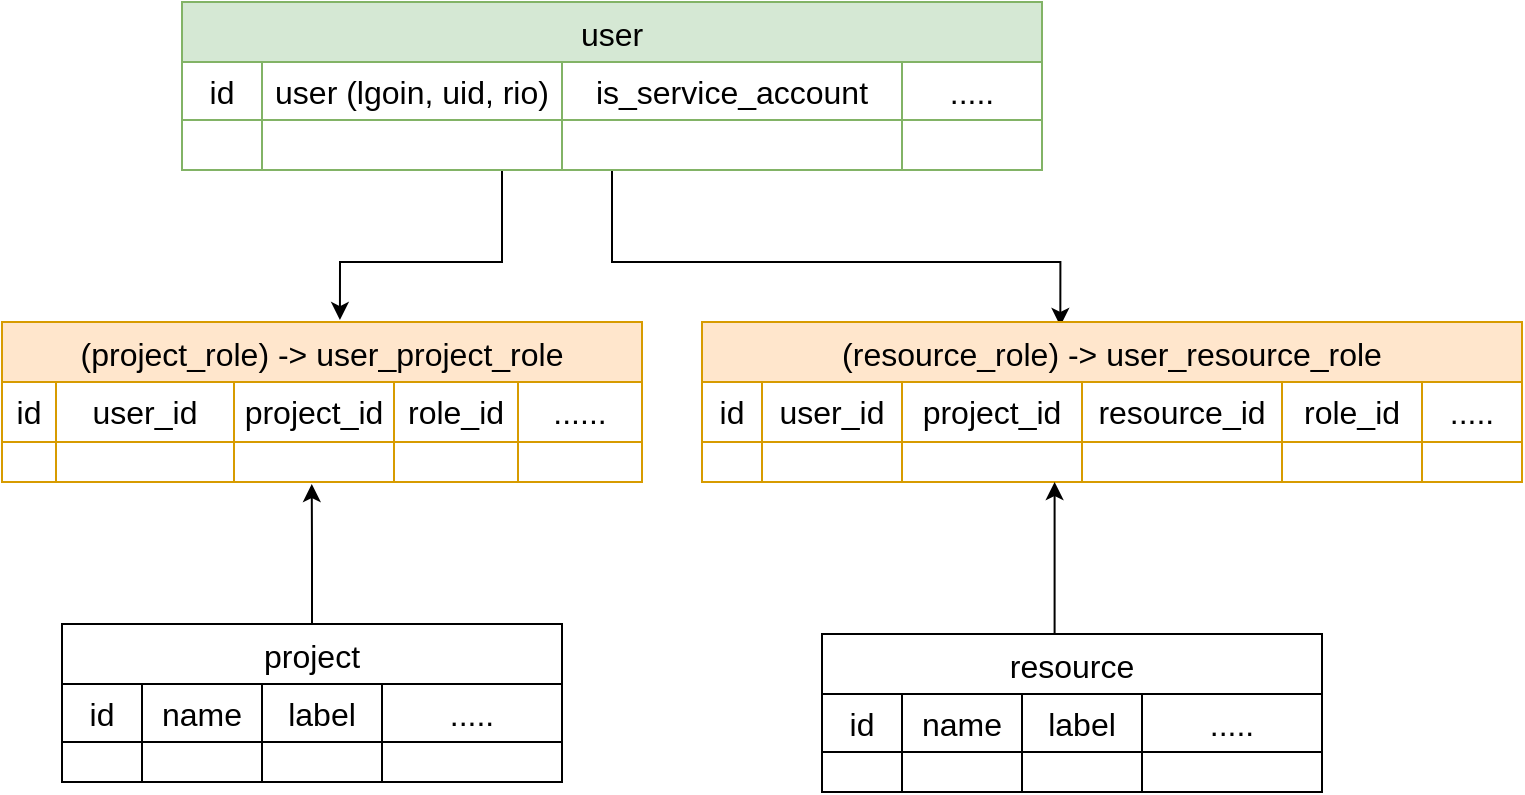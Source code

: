 <mxfile version="21.3.6" type="github">
  <diagram name="Page-1" id="wPlq_lcVkm64fLIbKGpa">
    <mxGraphModel dx="1949" dy="765" grid="1" gridSize="10" guides="1" tooltips="1" connect="1" arrows="1" fold="1" page="1" pageScale="1" pageWidth="827" pageHeight="1169" math="0" shadow="0">
      <root>
        <mxCell id="0" />
        <mxCell id="1" parent="0" />
        <mxCell id="HjZwm3_lMUPSO9mRjGWS-148" style="edgeStyle=orthogonalEdgeStyle;rounded=0;orthogonalLoop=1;jettySize=auto;html=1;exitX=0.5;exitY=1;exitDx=0;exitDy=0;entryX=0.528;entryY=-0.012;entryDx=0;entryDy=0;entryPerimeter=0;" edge="1" parent="1" source="HjZwm3_lMUPSO9mRjGWS-38" target="HjZwm3_lMUPSO9mRjGWS-56">
          <mxGeometry relative="1" as="geometry">
            <Array as="points">
              <mxPoint x="100" y="274" />
              <mxPoint x="100" y="320" />
              <mxPoint x="19" y="320" />
            </Array>
          </mxGeometry>
        </mxCell>
        <mxCell id="HjZwm3_lMUPSO9mRjGWS-153" style="edgeStyle=orthogonalEdgeStyle;rounded=0;orthogonalLoop=1;jettySize=auto;html=1;entryX=0.437;entryY=0.025;entryDx=0;entryDy=0;entryPerimeter=0;" edge="1" parent="1" source="HjZwm3_lMUPSO9mRjGWS-38" target="HjZwm3_lMUPSO9mRjGWS-89">
          <mxGeometry relative="1" as="geometry">
            <Array as="points">
              <mxPoint x="155" y="320" />
              <mxPoint x="379" y="320" />
            </Array>
          </mxGeometry>
        </mxCell>
        <mxCell id="HjZwm3_lMUPSO9mRjGWS-38" value="user" style="shape=table;startSize=30;container=1;collapsible=0;childLayout=tableLayout;strokeColor=#82b366;fontSize=16;fillColor=#d5e8d4;" vertex="1" parent="1">
          <mxGeometry x="-60" y="190" width="430" height="84" as="geometry" />
        </mxCell>
        <mxCell id="HjZwm3_lMUPSO9mRjGWS-39" value="" style="shape=tableRow;horizontal=0;startSize=0;swimlaneHead=0;swimlaneBody=0;strokeColor=inherit;top=0;left=0;bottom=0;right=0;collapsible=0;dropTarget=0;fillColor=none;points=[[0,0.5],[1,0.5]];portConstraint=eastwest;fontSize=16;" vertex="1" parent="HjZwm3_lMUPSO9mRjGWS-38">
          <mxGeometry y="30" width="430" height="29" as="geometry" />
        </mxCell>
        <mxCell id="HjZwm3_lMUPSO9mRjGWS-40" value="id" style="shape=partialRectangle;html=1;whiteSpace=wrap;connectable=0;strokeColor=inherit;overflow=hidden;fillColor=none;top=0;left=0;bottom=0;right=0;pointerEvents=1;fontSize=16;" vertex="1" parent="HjZwm3_lMUPSO9mRjGWS-39">
          <mxGeometry width="40" height="29" as="geometry">
            <mxRectangle width="40" height="29" as="alternateBounds" />
          </mxGeometry>
        </mxCell>
        <mxCell id="HjZwm3_lMUPSO9mRjGWS-41" value="&lt;div&gt;user (lgoin, uid, rio)&lt;/div&gt;" style="shape=partialRectangle;html=1;whiteSpace=wrap;connectable=0;strokeColor=inherit;overflow=hidden;fillColor=none;top=0;left=0;bottom=0;right=0;pointerEvents=1;fontSize=16;" vertex="1" parent="HjZwm3_lMUPSO9mRjGWS-39">
          <mxGeometry x="40" width="150" height="29" as="geometry">
            <mxRectangle width="150" height="29" as="alternateBounds" />
          </mxGeometry>
        </mxCell>
        <mxCell id="HjZwm3_lMUPSO9mRjGWS-42" value="is_service_account" style="shape=partialRectangle;html=1;whiteSpace=wrap;connectable=0;strokeColor=inherit;overflow=hidden;fillColor=none;top=0;left=0;bottom=0;right=0;pointerEvents=1;fontSize=16;" vertex="1" parent="HjZwm3_lMUPSO9mRjGWS-39">
          <mxGeometry x="190" width="170" height="29" as="geometry">
            <mxRectangle width="170" height="29" as="alternateBounds" />
          </mxGeometry>
        </mxCell>
        <mxCell id="HjZwm3_lMUPSO9mRjGWS-52" value="....." style="shape=partialRectangle;html=1;whiteSpace=wrap;connectable=0;strokeColor=inherit;overflow=hidden;fillColor=none;top=0;left=0;bottom=0;right=0;pointerEvents=1;fontSize=16;" vertex="1" parent="HjZwm3_lMUPSO9mRjGWS-39">
          <mxGeometry x="360" width="70" height="29" as="geometry">
            <mxRectangle width="70" height="29" as="alternateBounds" />
          </mxGeometry>
        </mxCell>
        <mxCell id="HjZwm3_lMUPSO9mRjGWS-43" value="" style="shape=tableRow;horizontal=0;startSize=0;swimlaneHead=0;swimlaneBody=0;strokeColor=inherit;top=0;left=0;bottom=0;right=0;collapsible=0;dropTarget=0;fillColor=none;points=[[0,0.5],[1,0.5]];portConstraint=eastwest;fontSize=16;" vertex="1" parent="HjZwm3_lMUPSO9mRjGWS-38">
          <mxGeometry y="59" width="430" height="25" as="geometry" />
        </mxCell>
        <mxCell id="HjZwm3_lMUPSO9mRjGWS-44" value="" style="shape=partialRectangle;html=1;whiteSpace=wrap;connectable=0;strokeColor=inherit;overflow=hidden;fillColor=none;top=0;left=0;bottom=0;right=0;pointerEvents=1;fontSize=16;" vertex="1" parent="HjZwm3_lMUPSO9mRjGWS-43">
          <mxGeometry width="40" height="25" as="geometry">
            <mxRectangle width="40" height="25" as="alternateBounds" />
          </mxGeometry>
        </mxCell>
        <mxCell id="HjZwm3_lMUPSO9mRjGWS-45" value="" style="shape=partialRectangle;html=1;whiteSpace=wrap;connectable=0;strokeColor=inherit;overflow=hidden;fillColor=none;top=0;left=0;bottom=0;right=0;pointerEvents=1;fontSize=16;" vertex="1" parent="HjZwm3_lMUPSO9mRjGWS-43">
          <mxGeometry x="40" width="150" height="25" as="geometry">
            <mxRectangle width="150" height="25" as="alternateBounds" />
          </mxGeometry>
        </mxCell>
        <mxCell id="HjZwm3_lMUPSO9mRjGWS-46" value="" style="shape=partialRectangle;html=1;whiteSpace=wrap;connectable=0;strokeColor=inherit;overflow=hidden;fillColor=none;top=0;left=0;bottom=0;right=0;pointerEvents=1;fontSize=16;" vertex="1" parent="HjZwm3_lMUPSO9mRjGWS-43">
          <mxGeometry x="190" width="170" height="25" as="geometry">
            <mxRectangle width="170" height="25" as="alternateBounds" />
          </mxGeometry>
        </mxCell>
        <mxCell id="HjZwm3_lMUPSO9mRjGWS-53" style="shape=partialRectangle;html=1;whiteSpace=wrap;connectable=0;strokeColor=inherit;overflow=hidden;fillColor=none;top=0;left=0;bottom=0;right=0;pointerEvents=1;fontSize=16;" vertex="1" parent="HjZwm3_lMUPSO9mRjGWS-43">
          <mxGeometry x="360" width="70" height="25" as="geometry">
            <mxRectangle width="70" height="25" as="alternateBounds" />
          </mxGeometry>
        </mxCell>
        <mxCell id="HjZwm3_lMUPSO9mRjGWS-56" value="(project_role) -&gt; user_project_role" style="shape=table;startSize=30;container=1;collapsible=0;childLayout=tableLayout;strokeColor=#d79b00;fontSize=16;fillColor=#ffe6cc;" vertex="1" parent="1">
          <mxGeometry x="-150" y="350" width="320" height="80" as="geometry" />
        </mxCell>
        <mxCell id="HjZwm3_lMUPSO9mRjGWS-57" value="" style="shape=tableRow;horizontal=0;startSize=0;swimlaneHead=0;swimlaneBody=0;strokeColor=inherit;top=0;left=0;bottom=0;right=0;collapsible=0;dropTarget=0;fillColor=none;points=[[0,0.5],[1,0.5]];portConstraint=eastwest;fontSize=16;" vertex="1" parent="HjZwm3_lMUPSO9mRjGWS-56">
          <mxGeometry y="30" width="320" height="30" as="geometry" />
        </mxCell>
        <mxCell id="HjZwm3_lMUPSO9mRjGWS-58" value="id" style="shape=partialRectangle;html=1;whiteSpace=wrap;connectable=0;strokeColor=inherit;overflow=hidden;fillColor=none;top=0;left=0;bottom=0;right=0;pointerEvents=1;fontSize=16;" vertex="1" parent="HjZwm3_lMUPSO9mRjGWS-57">
          <mxGeometry width="27" height="30" as="geometry">
            <mxRectangle width="27" height="30" as="alternateBounds" />
          </mxGeometry>
        </mxCell>
        <mxCell id="HjZwm3_lMUPSO9mRjGWS-59" value="user_id" style="shape=partialRectangle;html=1;whiteSpace=wrap;connectable=0;strokeColor=inherit;overflow=hidden;fillColor=none;top=0;left=0;bottom=0;right=0;pointerEvents=1;fontSize=16;" vertex="1" parent="HjZwm3_lMUPSO9mRjGWS-57">
          <mxGeometry x="27" width="89" height="30" as="geometry">
            <mxRectangle width="89" height="30" as="alternateBounds" />
          </mxGeometry>
        </mxCell>
        <mxCell id="HjZwm3_lMUPSO9mRjGWS-60" value="project_id" style="shape=partialRectangle;html=1;whiteSpace=wrap;connectable=0;strokeColor=inherit;overflow=hidden;fillColor=none;top=0;left=0;bottom=0;right=0;pointerEvents=1;fontSize=16;" vertex="1" parent="HjZwm3_lMUPSO9mRjGWS-57">
          <mxGeometry x="116" width="80" height="30" as="geometry">
            <mxRectangle width="80" height="30" as="alternateBounds" />
          </mxGeometry>
        </mxCell>
        <mxCell id="HjZwm3_lMUPSO9mRjGWS-82" value="role_id" style="shape=partialRectangle;html=1;whiteSpace=wrap;connectable=0;strokeColor=inherit;overflow=hidden;fillColor=none;top=0;left=0;bottom=0;right=0;pointerEvents=1;fontSize=16;" vertex="1" parent="HjZwm3_lMUPSO9mRjGWS-57">
          <mxGeometry x="196" width="62" height="30" as="geometry">
            <mxRectangle width="62" height="30" as="alternateBounds" />
          </mxGeometry>
        </mxCell>
        <mxCell id="HjZwm3_lMUPSO9mRjGWS-109" value="......" style="shape=partialRectangle;html=1;whiteSpace=wrap;connectable=0;strokeColor=inherit;overflow=hidden;fillColor=none;top=0;left=0;bottom=0;right=0;pointerEvents=1;fontSize=16;" vertex="1" parent="HjZwm3_lMUPSO9mRjGWS-57">
          <mxGeometry x="258" width="62" height="30" as="geometry">
            <mxRectangle width="62" height="30" as="alternateBounds" />
          </mxGeometry>
        </mxCell>
        <mxCell id="HjZwm3_lMUPSO9mRjGWS-61" value="" style="shape=tableRow;horizontal=0;startSize=0;swimlaneHead=0;swimlaneBody=0;strokeColor=inherit;top=0;left=0;bottom=0;right=0;collapsible=0;dropTarget=0;fillColor=none;points=[[0,0.5],[1,0.5]];portConstraint=eastwest;fontSize=16;" vertex="1" parent="HjZwm3_lMUPSO9mRjGWS-56">
          <mxGeometry y="60" width="320" height="20" as="geometry" />
        </mxCell>
        <mxCell id="HjZwm3_lMUPSO9mRjGWS-62" value="" style="shape=partialRectangle;html=1;whiteSpace=wrap;connectable=0;strokeColor=inherit;overflow=hidden;fillColor=none;top=0;left=0;bottom=0;right=0;pointerEvents=1;fontSize=16;" vertex="1" parent="HjZwm3_lMUPSO9mRjGWS-61">
          <mxGeometry width="27" height="20" as="geometry">
            <mxRectangle width="27" height="20" as="alternateBounds" />
          </mxGeometry>
        </mxCell>
        <mxCell id="HjZwm3_lMUPSO9mRjGWS-63" value="" style="shape=partialRectangle;html=1;whiteSpace=wrap;connectable=0;strokeColor=inherit;overflow=hidden;fillColor=none;top=0;left=0;bottom=0;right=0;pointerEvents=1;fontSize=16;" vertex="1" parent="HjZwm3_lMUPSO9mRjGWS-61">
          <mxGeometry x="27" width="89" height="20" as="geometry">
            <mxRectangle width="89" height="20" as="alternateBounds" />
          </mxGeometry>
        </mxCell>
        <mxCell id="HjZwm3_lMUPSO9mRjGWS-64" value="" style="shape=partialRectangle;html=1;whiteSpace=wrap;connectable=0;strokeColor=inherit;overflow=hidden;fillColor=none;top=0;left=0;bottom=0;right=0;pointerEvents=1;fontSize=16;" vertex="1" parent="HjZwm3_lMUPSO9mRjGWS-61">
          <mxGeometry x="116" width="80" height="20" as="geometry">
            <mxRectangle width="80" height="20" as="alternateBounds" />
          </mxGeometry>
        </mxCell>
        <mxCell id="HjZwm3_lMUPSO9mRjGWS-83" style="shape=partialRectangle;html=1;whiteSpace=wrap;connectable=0;strokeColor=inherit;overflow=hidden;fillColor=none;top=0;left=0;bottom=0;right=0;pointerEvents=1;fontSize=16;" vertex="1" parent="HjZwm3_lMUPSO9mRjGWS-61">
          <mxGeometry x="196" width="62" height="20" as="geometry">
            <mxRectangle width="62" height="20" as="alternateBounds" />
          </mxGeometry>
        </mxCell>
        <mxCell id="HjZwm3_lMUPSO9mRjGWS-110" style="shape=partialRectangle;html=1;whiteSpace=wrap;connectable=0;strokeColor=inherit;overflow=hidden;fillColor=none;top=0;left=0;bottom=0;right=0;pointerEvents=1;fontSize=16;" vertex="1" parent="HjZwm3_lMUPSO9mRjGWS-61">
          <mxGeometry x="258" width="62" height="20" as="geometry">
            <mxRectangle width="62" height="20" as="alternateBounds" />
          </mxGeometry>
        </mxCell>
        <mxCell id="HjZwm3_lMUPSO9mRjGWS-89" value="(resource_role) -&gt; user_resource_role" style="shape=table;startSize=30;container=1;collapsible=0;childLayout=tableLayout;strokeColor=#d79b00;fontSize=16;fillColor=#ffe6cc;" vertex="1" parent="1">
          <mxGeometry x="200" y="350" width="410" height="80" as="geometry" />
        </mxCell>
        <mxCell id="HjZwm3_lMUPSO9mRjGWS-90" value="" style="shape=tableRow;horizontal=0;startSize=0;swimlaneHead=0;swimlaneBody=0;strokeColor=inherit;top=0;left=0;bottom=0;right=0;collapsible=0;dropTarget=0;fillColor=none;points=[[0,0.5],[1,0.5]];portConstraint=eastwest;fontSize=16;" vertex="1" parent="HjZwm3_lMUPSO9mRjGWS-89">
          <mxGeometry y="30" width="410" height="30" as="geometry" />
        </mxCell>
        <mxCell id="HjZwm3_lMUPSO9mRjGWS-91" value="id" style="shape=partialRectangle;html=1;whiteSpace=wrap;connectable=0;strokeColor=inherit;overflow=hidden;fillColor=none;top=0;left=0;bottom=0;right=0;pointerEvents=1;fontSize=16;" vertex="1" parent="HjZwm3_lMUPSO9mRjGWS-90">
          <mxGeometry width="30" height="30" as="geometry">
            <mxRectangle width="30" height="30" as="alternateBounds" />
          </mxGeometry>
        </mxCell>
        <mxCell id="HjZwm3_lMUPSO9mRjGWS-92" value="user_id" style="shape=partialRectangle;html=1;whiteSpace=wrap;connectable=0;strokeColor=inherit;overflow=hidden;fillColor=none;top=0;left=0;bottom=0;right=0;pointerEvents=1;fontSize=16;" vertex="1" parent="HjZwm3_lMUPSO9mRjGWS-90">
          <mxGeometry x="30" width="70" height="30" as="geometry">
            <mxRectangle width="70" height="30" as="alternateBounds" />
          </mxGeometry>
        </mxCell>
        <mxCell id="HjZwm3_lMUPSO9mRjGWS-93" value="project_id" style="shape=partialRectangle;html=1;whiteSpace=wrap;connectable=0;strokeColor=inherit;overflow=hidden;fillColor=none;top=0;left=0;bottom=0;right=0;pointerEvents=1;fontSize=16;" vertex="1" parent="HjZwm3_lMUPSO9mRjGWS-90">
          <mxGeometry x="100" width="90" height="30" as="geometry">
            <mxRectangle width="90" height="30" as="alternateBounds" />
          </mxGeometry>
        </mxCell>
        <mxCell id="HjZwm3_lMUPSO9mRjGWS-94" value="resource_id" style="shape=partialRectangle;html=1;whiteSpace=wrap;connectable=0;strokeColor=inherit;overflow=hidden;fillColor=none;top=0;left=0;bottom=0;right=0;pointerEvents=1;fontSize=16;" vertex="1" parent="HjZwm3_lMUPSO9mRjGWS-90">
          <mxGeometry x="190" width="100" height="30" as="geometry">
            <mxRectangle width="100" height="30" as="alternateBounds" />
          </mxGeometry>
        </mxCell>
        <mxCell id="HjZwm3_lMUPSO9mRjGWS-106" value="role_id" style="shape=partialRectangle;html=1;whiteSpace=wrap;connectable=0;strokeColor=inherit;overflow=hidden;fillColor=none;top=0;left=0;bottom=0;right=0;pointerEvents=1;fontSize=16;" vertex="1" parent="HjZwm3_lMUPSO9mRjGWS-90">
          <mxGeometry x="290" width="70" height="30" as="geometry">
            <mxRectangle width="70" height="30" as="alternateBounds" />
          </mxGeometry>
        </mxCell>
        <mxCell id="HjZwm3_lMUPSO9mRjGWS-112" value="....." style="shape=partialRectangle;html=1;whiteSpace=wrap;connectable=0;strokeColor=inherit;overflow=hidden;fillColor=none;top=0;left=0;bottom=0;right=0;pointerEvents=1;fontSize=16;" vertex="1" parent="HjZwm3_lMUPSO9mRjGWS-90">
          <mxGeometry x="360" width="50" height="30" as="geometry">
            <mxRectangle width="50" height="30" as="alternateBounds" />
          </mxGeometry>
        </mxCell>
        <mxCell id="HjZwm3_lMUPSO9mRjGWS-95" value="" style="shape=tableRow;horizontal=0;startSize=0;swimlaneHead=0;swimlaneBody=0;strokeColor=inherit;top=0;left=0;bottom=0;right=0;collapsible=0;dropTarget=0;fillColor=none;points=[[0,0.5],[1,0.5]];portConstraint=eastwest;fontSize=16;" vertex="1" parent="HjZwm3_lMUPSO9mRjGWS-89">
          <mxGeometry y="60" width="410" height="20" as="geometry" />
        </mxCell>
        <mxCell id="HjZwm3_lMUPSO9mRjGWS-96" value="" style="shape=partialRectangle;html=1;whiteSpace=wrap;connectable=0;strokeColor=inherit;overflow=hidden;fillColor=none;top=0;left=0;bottom=0;right=0;pointerEvents=1;fontSize=16;" vertex="1" parent="HjZwm3_lMUPSO9mRjGWS-95">
          <mxGeometry width="30" height="20" as="geometry">
            <mxRectangle width="30" height="20" as="alternateBounds" />
          </mxGeometry>
        </mxCell>
        <mxCell id="HjZwm3_lMUPSO9mRjGWS-97" value="" style="shape=partialRectangle;html=1;whiteSpace=wrap;connectable=0;strokeColor=inherit;overflow=hidden;fillColor=none;top=0;left=0;bottom=0;right=0;pointerEvents=1;fontSize=16;" vertex="1" parent="HjZwm3_lMUPSO9mRjGWS-95">
          <mxGeometry x="30" width="70" height="20" as="geometry">
            <mxRectangle width="70" height="20" as="alternateBounds" />
          </mxGeometry>
        </mxCell>
        <mxCell id="HjZwm3_lMUPSO9mRjGWS-98" value="" style="shape=partialRectangle;html=1;whiteSpace=wrap;connectable=0;strokeColor=inherit;overflow=hidden;fillColor=none;top=0;left=0;bottom=0;right=0;pointerEvents=1;fontSize=16;" vertex="1" parent="HjZwm3_lMUPSO9mRjGWS-95">
          <mxGeometry x="100" width="90" height="20" as="geometry">
            <mxRectangle width="90" height="20" as="alternateBounds" />
          </mxGeometry>
        </mxCell>
        <mxCell id="HjZwm3_lMUPSO9mRjGWS-99" style="shape=partialRectangle;html=1;whiteSpace=wrap;connectable=0;strokeColor=inherit;overflow=hidden;fillColor=none;top=0;left=0;bottom=0;right=0;pointerEvents=1;fontSize=16;" vertex="1" parent="HjZwm3_lMUPSO9mRjGWS-95">
          <mxGeometry x="190" width="100" height="20" as="geometry">
            <mxRectangle width="100" height="20" as="alternateBounds" />
          </mxGeometry>
        </mxCell>
        <mxCell id="HjZwm3_lMUPSO9mRjGWS-107" style="shape=partialRectangle;html=1;whiteSpace=wrap;connectable=0;strokeColor=inherit;overflow=hidden;fillColor=none;top=0;left=0;bottom=0;right=0;pointerEvents=1;fontSize=16;" vertex="1" parent="HjZwm3_lMUPSO9mRjGWS-95">
          <mxGeometry x="290" width="70" height="20" as="geometry">
            <mxRectangle width="70" height="20" as="alternateBounds" />
          </mxGeometry>
        </mxCell>
        <mxCell id="HjZwm3_lMUPSO9mRjGWS-113" style="shape=partialRectangle;html=1;whiteSpace=wrap;connectable=0;strokeColor=inherit;overflow=hidden;fillColor=none;top=0;left=0;bottom=0;right=0;pointerEvents=1;fontSize=16;" vertex="1" parent="HjZwm3_lMUPSO9mRjGWS-95">
          <mxGeometry x="360" width="50" height="20" as="geometry">
            <mxRectangle width="50" height="20" as="alternateBounds" />
          </mxGeometry>
        </mxCell>
        <mxCell id="HjZwm3_lMUPSO9mRjGWS-149" style="edgeStyle=orthogonalEdgeStyle;rounded=0;orthogonalLoop=1;jettySize=auto;html=1;exitX=0.5;exitY=0;exitDx=0;exitDy=0;entryX=0.484;entryY=1.05;entryDx=0;entryDy=0;entryPerimeter=0;" edge="1" parent="1" source="HjZwm3_lMUPSO9mRjGWS-114" target="HjZwm3_lMUPSO9mRjGWS-61">
          <mxGeometry relative="1" as="geometry">
            <mxPoint x="5" y="440" as="targetPoint" />
          </mxGeometry>
        </mxCell>
        <mxCell id="HjZwm3_lMUPSO9mRjGWS-114" value="project" style="shape=table;startSize=30;container=1;collapsible=0;childLayout=tableLayout;strokeColor=default;fontSize=16;" vertex="1" parent="1">
          <mxGeometry x="-120" y="501" width="250" height="79" as="geometry" />
        </mxCell>
        <mxCell id="HjZwm3_lMUPSO9mRjGWS-115" value="" style="shape=tableRow;horizontal=0;startSize=0;swimlaneHead=0;swimlaneBody=0;strokeColor=inherit;top=0;left=0;bottom=0;right=0;collapsible=0;dropTarget=0;fillColor=none;points=[[0,0.5],[1,0.5]];portConstraint=eastwest;fontSize=16;" vertex="1" parent="HjZwm3_lMUPSO9mRjGWS-114">
          <mxGeometry y="30" width="250" height="29" as="geometry" />
        </mxCell>
        <mxCell id="HjZwm3_lMUPSO9mRjGWS-116" value="id" style="shape=partialRectangle;html=1;whiteSpace=wrap;connectable=0;strokeColor=inherit;overflow=hidden;fillColor=none;top=0;left=0;bottom=0;right=0;pointerEvents=1;fontSize=16;" vertex="1" parent="HjZwm3_lMUPSO9mRjGWS-115">
          <mxGeometry width="40" height="29" as="geometry">
            <mxRectangle width="40" height="29" as="alternateBounds" />
          </mxGeometry>
        </mxCell>
        <mxCell id="HjZwm3_lMUPSO9mRjGWS-117" value="&lt;div&gt;name&lt;/div&gt;" style="shape=partialRectangle;html=1;whiteSpace=wrap;connectable=0;strokeColor=inherit;overflow=hidden;fillColor=none;top=0;left=0;bottom=0;right=0;pointerEvents=1;fontSize=16;" vertex="1" parent="HjZwm3_lMUPSO9mRjGWS-115">
          <mxGeometry x="40" width="60" height="29" as="geometry">
            <mxRectangle width="60" height="29" as="alternateBounds" />
          </mxGeometry>
        </mxCell>
        <mxCell id="HjZwm3_lMUPSO9mRjGWS-118" value="label" style="shape=partialRectangle;html=1;whiteSpace=wrap;connectable=0;strokeColor=inherit;overflow=hidden;fillColor=none;top=0;left=0;bottom=0;right=0;pointerEvents=1;fontSize=16;" vertex="1" parent="HjZwm3_lMUPSO9mRjGWS-115">
          <mxGeometry x="100" width="60" height="29" as="geometry">
            <mxRectangle width="60" height="29" as="alternateBounds" />
          </mxGeometry>
        </mxCell>
        <mxCell id="HjZwm3_lMUPSO9mRjGWS-119" value="....." style="shape=partialRectangle;html=1;whiteSpace=wrap;connectable=0;strokeColor=inherit;overflow=hidden;fillColor=none;top=0;left=0;bottom=0;right=0;pointerEvents=1;fontSize=16;" vertex="1" parent="HjZwm3_lMUPSO9mRjGWS-115">
          <mxGeometry x="160" width="90" height="29" as="geometry">
            <mxRectangle width="90" height="29" as="alternateBounds" />
          </mxGeometry>
        </mxCell>
        <mxCell id="HjZwm3_lMUPSO9mRjGWS-120" value="" style="shape=tableRow;horizontal=0;startSize=0;swimlaneHead=0;swimlaneBody=0;strokeColor=inherit;top=0;left=0;bottom=0;right=0;collapsible=0;dropTarget=0;fillColor=none;points=[[0,0.5],[1,0.5]];portConstraint=eastwest;fontSize=16;" vertex="1" parent="HjZwm3_lMUPSO9mRjGWS-114">
          <mxGeometry y="59" width="250" height="20" as="geometry" />
        </mxCell>
        <mxCell id="HjZwm3_lMUPSO9mRjGWS-121" value="" style="shape=partialRectangle;html=1;whiteSpace=wrap;connectable=0;strokeColor=inherit;overflow=hidden;fillColor=none;top=0;left=0;bottom=0;right=0;pointerEvents=1;fontSize=16;" vertex="1" parent="HjZwm3_lMUPSO9mRjGWS-120">
          <mxGeometry width="40" height="20" as="geometry">
            <mxRectangle width="40" height="20" as="alternateBounds" />
          </mxGeometry>
        </mxCell>
        <mxCell id="HjZwm3_lMUPSO9mRjGWS-122" value="" style="shape=partialRectangle;html=1;whiteSpace=wrap;connectable=0;strokeColor=inherit;overflow=hidden;fillColor=none;top=0;left=0;bottom=0;right=0;pointerEvents=1;fontSize=16;" vertex="1" parent="HjZwm3_lMUPSO9mRjGWS-120">
          <mxGeometry x="40" width="60" height="20" as="geometry">
            <mxRectangle width="60" height="20" as="alternateBounds" />
          </mxGeometry>
        </mxCell>
        <mxCell id="HjZwm3_lMUPSO9mRjGWS-123" value="" style="shape=partialRectangle;html=1;whiteSpace=wrap;connectable=0;strokeColor=inherit;overflow=hidden;fillColor=none;top=0;left=0;bottom=0;right=0;pointerEvents=1;fontSize=16;" vertex="1" parent="HjZwm3_lMUPSO9mRjGWS-120">
          <mxGeometry x="100" width="60" height="20" as="geometry">
            <mxRectangle width="60" height="20" as="alternateBounds" />
          </mxGeometry>
        </mxCell>
        <mxCell id="HjZwm3_lMUPSO9mRjGWS-124" style="shape=partialRectangle;html=1;whiteSpace=wrap;connectable=0;strokeColor=inherit;overflow=hidden;fillColor=none;top=0;left=0;bottom=0;right=0;pointerEvents=1;fontSize=16;" vertex="1" parent="HjZwm3_lMUPSO9mRjGWS-120">
          <mxGeometry x="160" width="90" height="20" as="geometry">
            <mxRectangle width="90" height="20" as="alternateBounds" />
          </mxGeometry>
        </mxCell>
        <mxCell id="HjZwm3_lMUPSO9mRjGWS-150" style="edgeStyle=orthogonalEdgeStyle;rounded=0;orthogonalLoop=1;jettySize=auto;html=1;exitX=0.5;exitY=0;exitDx=0;exitDy=0;entryX=0.43;entryY=1;entryDx=0;entryDy=0;entryPerimeter=0;" edge="1" parent="1" source="HjZwm3_lMUPSO9mRjGWS-137" target="HjZwm3_lMUPSO9mRjGWS-95">
          <mxGeometry relative="1" as="geometry">
            <Array as="points">
              <mxPoint x="376" y="506" />
            </Array>
          </mxGeometry>
        </mxCell>
        <mxCell id="HjZwm3_lMUPSO9mRjGWS-137" value="resource" style="shape=table;startSize=30;container=1;collapsible=0;childLayout=tableLayout;strokeColor=default;fontSize=16;" vertex="1" parent="1">
          <mxGeometry x="260" y="506" width="250" height="79" as="geometry" />
        </mxCell>
        <mxCell id="HjZwm3_lMUPSO9mRjGWS-138" value="" style="shape=tableRow;horizontal=0;startSize=0;swimlaneHead=0;swimlaneBody=0;strokeColor=inherit;top=0;left=0;bottom=0;right=0;collapsible=0;dropTarget=0;fillColor=none;points=[[0,0.5],[1,0.5]];portConstraint=eastwest;fontSize=16;" vertex="1" parent="HjZwm3_lMUPSO9mRjGWS-137">
          <mxGeometry y="30" width="250" height="29" as="geometry" />
        </mxCell>
        <mxCell id="HjZwm3_lMUPSO9mRjGWS-139" value="id" style="shape=partialRectangle;html=1;whiteSpace=wrap;connectable=0;strokeColor=inherit;overflow=hidden;fillColor=none;top=0;left=0;bottom=0;right=0;pointerEvents=1;fontSize=16;" vertex="1" parent="HjZwm3_lMUPSO9mRjGWS-138">
          <mxGeometry width="40" height="29" as="geometry">
            <mxRectangle width="40" height="29" as="alternateBounds" />
          </mxGeometry>
        </mxCell>
        <mxCell id="HjZwm3_lMUPSO9mRjGWS-140" value="&lt;div&gt;name&lt;/div&gt;" style="shape=partialRectangle;html=1;whiteSpace=wrap;connectable=0;strokeColor=inherit;overflow=hidden;fillColor=none;top=0;left=0;bottom=0;right=0;pointerEvents=1;fontSize=16;" vertex="1" parent="HjZwm3_lMUPSO9mRjGWS-138">
          <mxGeometry x="40" width="60" height="29" as="geometry">
            <mxRectangle width="60" height="29" as="alternateBounds" />
          </mxGeometry>
        </mxCell>
        <mxCell id="HjZwm3_lMUPSO9mRjGWS-141" value="label" style="shape=partialRectangle;html=1;whiteSpace=wrap;connectable=0;strokeColor=inherit;overflow=hidden;fillColor=none;top=0;left=0;bottom=0;right=0;pointerEvents=1;fontSize=16;" vertex="1" parent="HjZwm3_lMUPSO9mRjGWS-138">
          <mxGeometry x="100" width="60" height="29" as="geometry">
            <mxRectangle width="60" height="29" as="alternateBounds" />
          </mxGeometry>
        </mxCell>
        <mxCell id="HjZwm3_lMUPSO9mRjGWS-142" value="....." style="shape=partialRectangle;html=1;whiteSpace=wrap;connectable=0;strokeColor=inherit;overflow=hidden;fillColor=none;top=0;left=0;bottom=0;right=0;pointerEvents=1;fontSize=16;" vertex="1" parent="HjZwm3_lMUPSO9mRjGWS-138">
          <mxGeometry x="160" width="90" height="29" as="geometry">
            <mxRectangle width="90" height="29" as="alternateBounds" />
          </mxGeometry>
        </mxCell>
        <mxCell id="HjZwm3_lMUPSO9mRjGWS-143" value="" style="shape=tableRow;horizontal=0;startSize=0;swimlaneHead=0;swimlaneBody=0;strokeColor=inherit;top=0;left=0;bottom=0;right=0;collapsible=0;dropTarget=0;fillColor=none;points=[[0,0.5],[1,0.5]];portConstraint=eastwest;fontSize=16;" vertex="1" parent="HjZwm3_lMUPSO9mRjGWS-137">
          <mxGeometry y="59" width="250" height="20" as="geometry" />
        </mxCell>
        <mxCell id="HjZwm3_lMUPSO9mRjGWS-144" value="" style="shape=partialRectangle;html=1;whiteSpace=wrap;connectable=0;strokeColor=inherit;overflow=hidden;fillColor=none;top=0;left=0;bottom=0;right=0;pointerEvents=1;fontSize=16;" vertex="1" parent="HjZwm3_lMUPSO9mRjGWS-143">
          <mxGeometry width="40" height="20" as="geometry">
            <mxRectangle width="40" height="20" as="alternateBounds" />
          </mxGeometry>
        </mxCell>
        <mxCell id="HjZwm3_lMUPSO9mRjGWS-145" value="" style="shape=partialRectangle;html=1;whiteSpace=wrap;connectable=0;strokeColor=inherit;overflow=hidden;fillColor=none;top=0;left=0;bottom=0;right=0;pointerEvents=1;fontSize=16;" vertex="1" parent="HjZwm3_lMUPSO9mRjGWS-143">
          <mxGeometry x="40" width="60" height="20" as="geometry">
            <mxRectangle width="60" height="20" as="alternateBounds" />
          </mxGeometry>
        </mxCell>
        <mxCell id="HjZwm3_lMUPSO9mRjGWS-146" value="" style="shape=partialRectangle;html=1;whiteSpace=wrap;connectable=0;strokeColor=inherit;overflow=hidden;fillColor=none;top=0;left=0;bottom=0;right=0;pointerEvents=1;fontSize=16;" vertex="1" parent="HjZwm3_lMUPSO9mRjGWS-143">
          <mxGeometry x="100" width="60" height="20" as="geometry">
            <mxRectangle width="60" height="20" as="alternateBounds" />
          </mxGeometry>
        </mxCell>
        <mxCell id="HjZwm3_lMUPSO9mRjGWS-147" style="shape=partialRectangle;html=1;whiteSpace=wrap;connectable=0;strokeColor=inherit;overflow=hidden;fillColor=none;top=0;left=0;bottom=0;right=0;pointerEvents=1;fontSize=16;" vertex="1" parent="HjZwm3_lMUPSO9mRjGWS-143">
          <mxGeometry x="160" width="90" height="20" as="geometry">
            <mxRectangle width="90" height="20" as="alternateBounds" />
          </mxGeometry>
        </mxCell>
      </root>
    </mxGraphModel>
  </diagram>
</mxfile>
